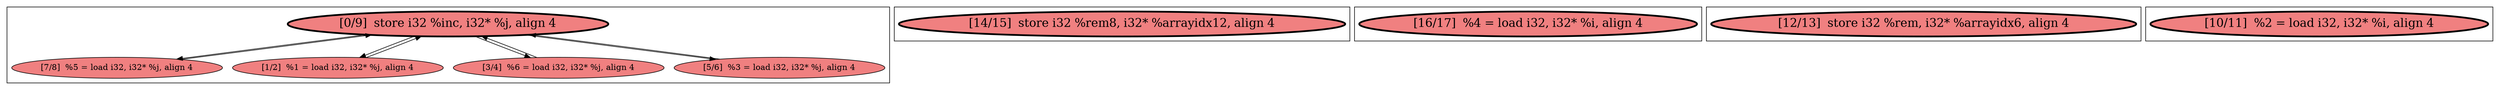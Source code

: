 
digraph G {



node392->node389 [ ]
node393->node392 [ ]
node392->node393 [ ]
node392->node391 [ ]
node389->node392 [ ]
node392->node390 [ ]
node390->node392 [ ]
node391->node392 [ ]


subgraph cluster4 {


node397 [penwidth=3.0,fontsize=20,fillcolor=lightcoral,label="[14/15]  store i32 %rem8, i32* %arrayidx12, align 4",shape=ellipse,style=filled ]



}

subgraph cluster3 {


node396 [penwidth=3.0,fontsize=20,fillcolor=lightcoral,label="[16/17]  %4 = load i32, i32* %i, align 4",shape=ellipse,style=filled ]



}

subgraph cluster2 {


node395 [penwidth=3.0,fontsize=20,fillcolor=lightcoral,label="[12/13]  store i32 %rem, i32* %arrayidx6, align 4",shape=ellipse,style=filled ]



}

subgraph cluster0 {


node393 [fillcolor=lightcoral,label="[1/2]  %1 = load i32, i32* %j, align 4",shape=ellipse,style=filled ]
node391 [fillcolor=lightcoral,label="[3/4]  %6 = load i32, i32* %j, align 4",shape=ellipse,style=filled ]
node392 [penwidth=3.0,fontsize=20,fillcolor=lightcoral,label="[0/9]  store i32 %inc, i32* %j, align 4",shape=ellipse,style=filled ]
node389 [fillcolor=lightcoral,label="[7/8]  %5 = load i32, i32* %j, align 4",shape=ellipse,style=filled ]
node390 [fillcolor=lightcoral,label="[5/6]  %3 = load i32, i32* %j, align 4",shape=ellipse,style=filled ]



}

subgraph cluster1 {


node394 [penwidth=3.0,fontsize=20,fillcolor=lightcoral,label="[10/11]  %2 = load i32, i32* %i, align 4",shape=ellipse,style=filled ]



}

}
